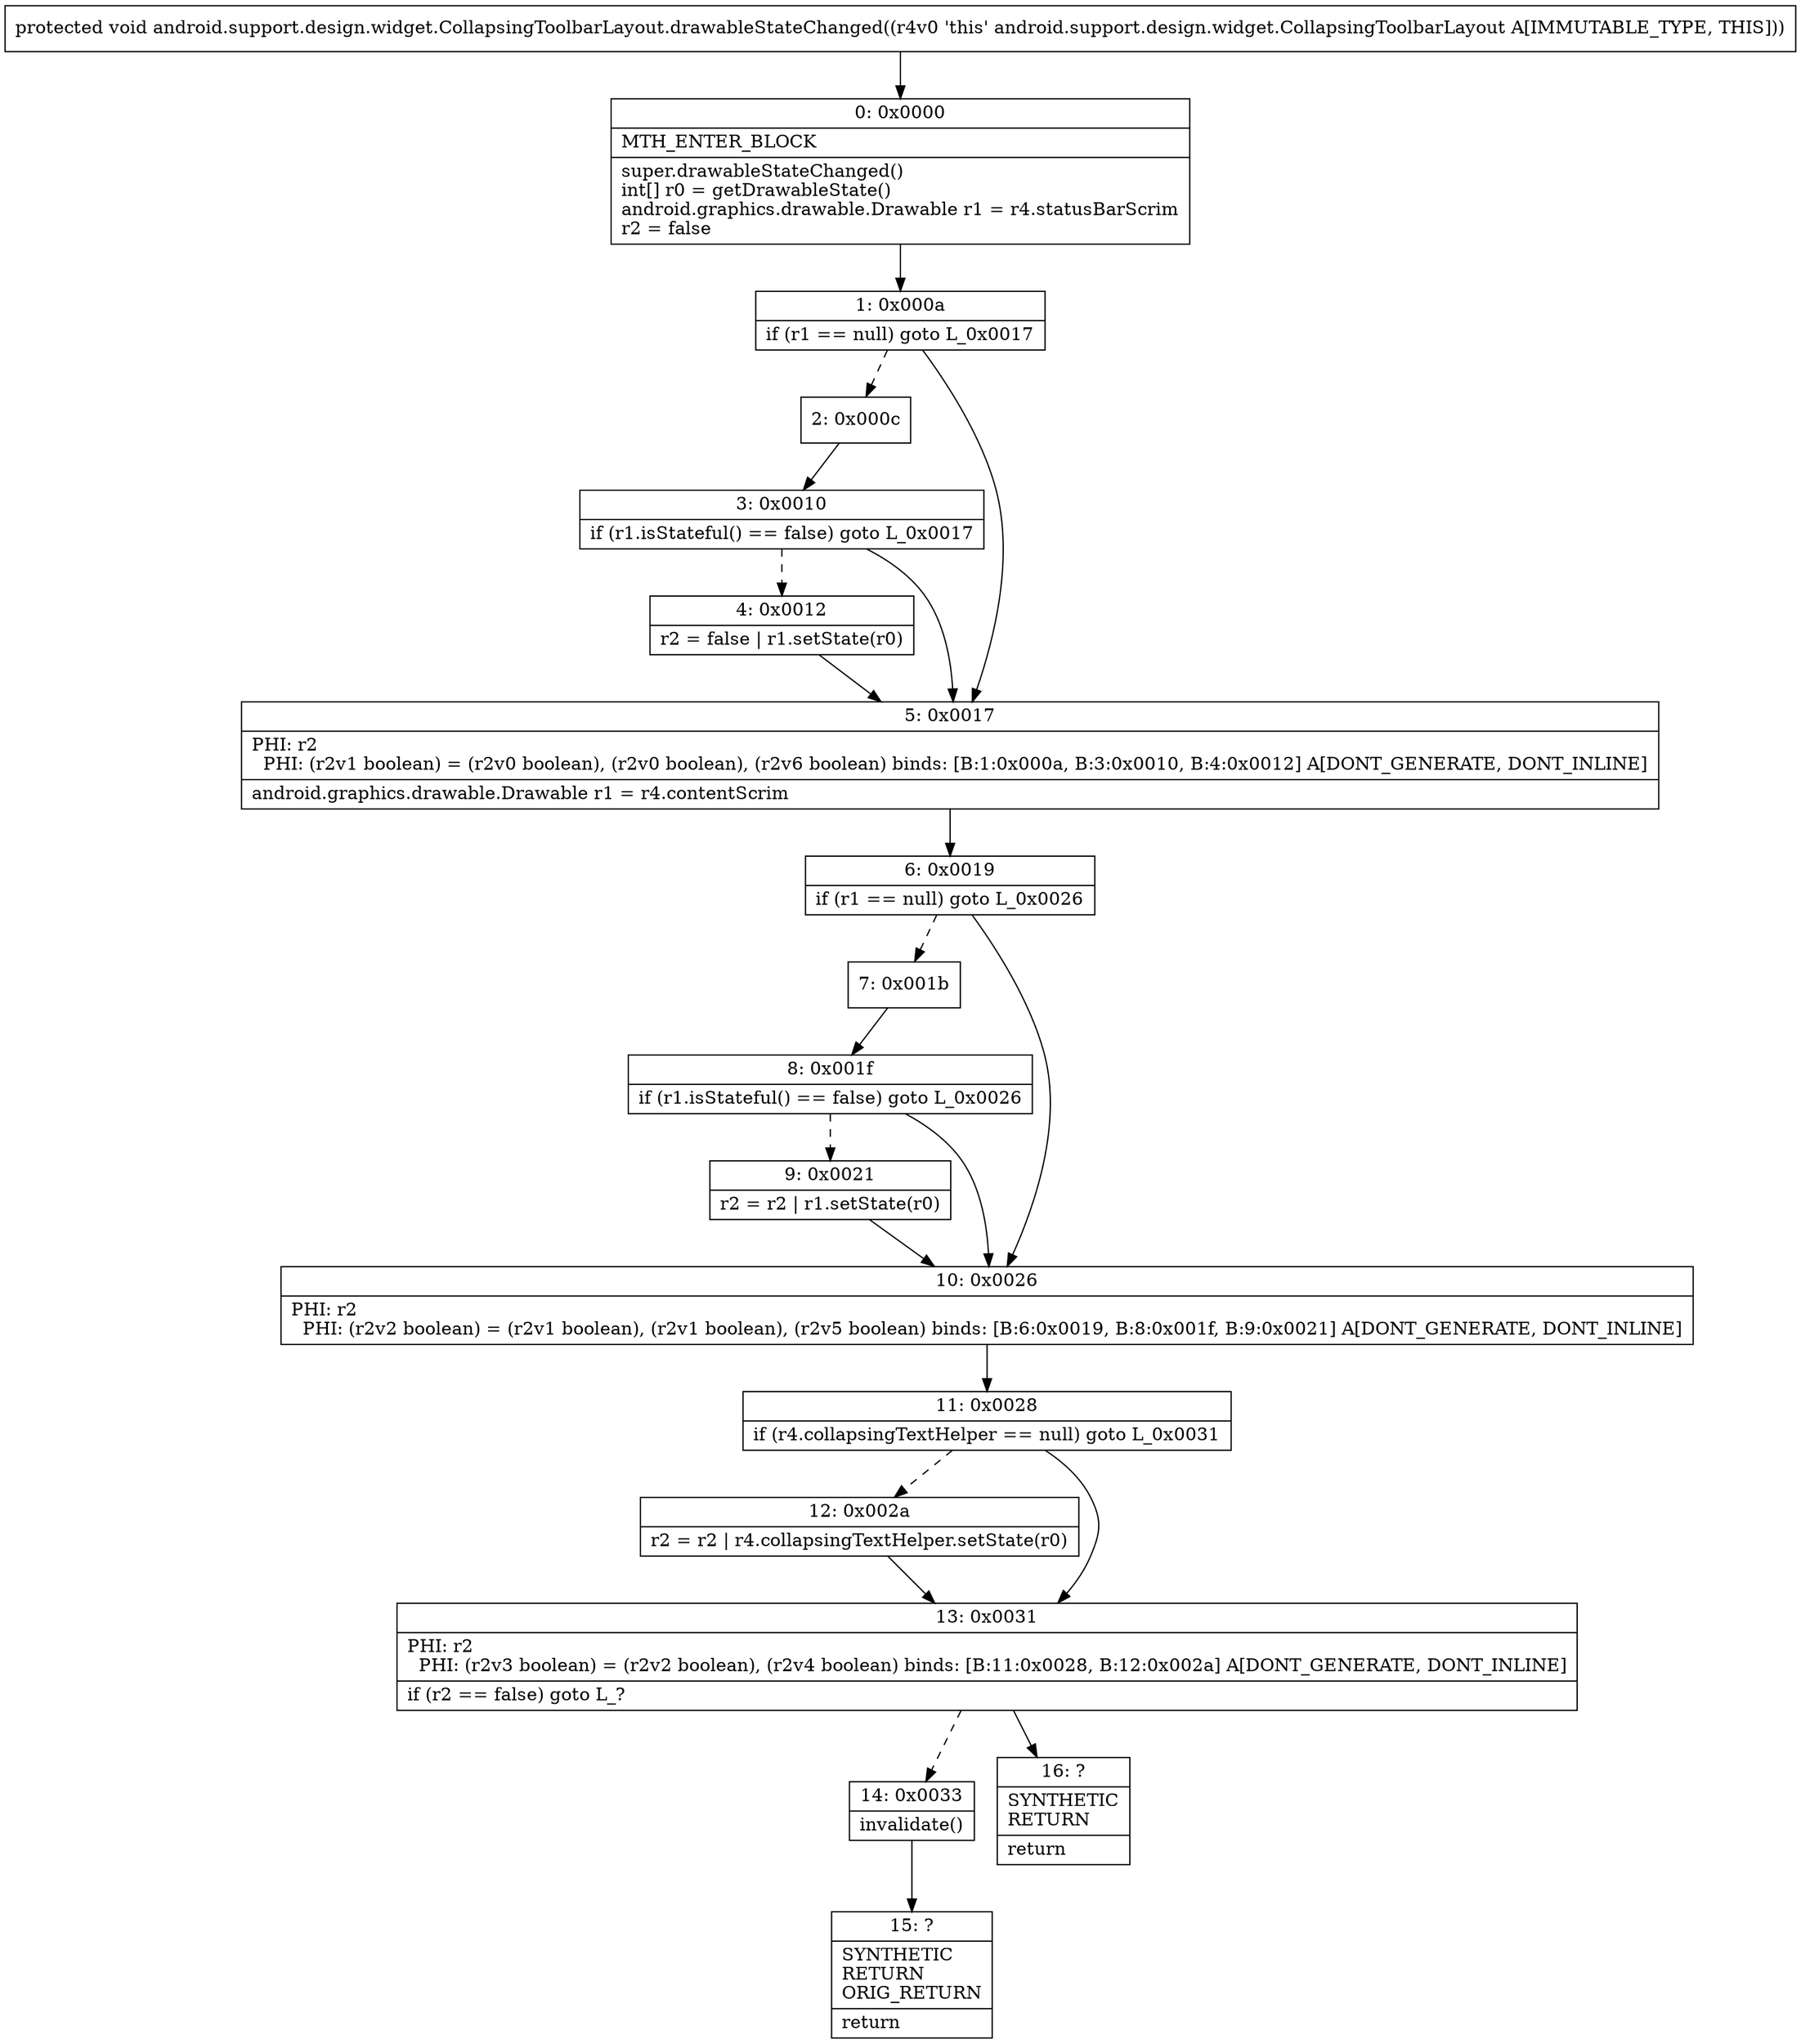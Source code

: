 digraph "CFG forandroid.support.design.widget.CollapsingToolbarLayout.drawableStateChanged()V" {
Node_0 [shape=record,label="{0\:\ 0x0000|MTH_ENTER_BLOCK\l|super.drawableStateChanged()\lint[] r0 = getDrawableState()\landroid.graphics.drawable.Drawable r1 = r4.statusBarScrim\lr2 = false\l}"];
Node_1 [shape=record,label="{1\:\ 0x000a|if (r1 == null) goto L_0x0017\l}"];
Node_2 [shape=record,label="{2\:\ 0x000c}"];
Node_3 [shape=record,label="{3\:\ 0x0010|if (r1.isStateful() == false) goto L_0x0017\l}"];
Node_4 [shape=record,label="{4\:\ 0x0012|r2 = false \| r1.setState(r0)\l}"];
Node_5 [shape=record,label="{5\:\ 0x0017|PHI: r2 \l  PHI: (r2v1 boolean) = (r2v0 boolean), (r2v0 boolean), (r2v6 boolean) binds: [B:1:0x000a, B:3:0x0010, B:4:0x0012] A[DONT_GENERATE, DONT_INLINE]\l|android.graphics.drawable.Drawable r1 = r4.contentScrim\l}"];
Node_6 [shape=record,label="{6\:\ 0x0019|if (r1 == null) goto L_0x0026\l}"];
Node_7 [shape=record,label="{7\:\ 0x001b}"];
Node_8 [shape=record,label="{8\:\ 0x001f|if (r1.isStateful() == false) goto L_0x0026\l}"];
Node_9 [shape=record,label="{9\:\ 0x0021|r2 = r2 \| r1.setState(r0)\l}"];
Node_10 [shape=record,label="{10\:\ 0x0026|PHI: r2 \l  PHI: (r2v2 boolean) = (r2v1 boolean), (r2v1 boolean), (r2v5 boolean) binds: [B:6:0x0019, B:8:0x001f, B:9:0x0021] A[DONT_GENERATE, DONT_INLINE]\l}"];
Node_11 [shape=record,label="{11\:\ 0x0028|if (r4.collapsingTextHelper == null) goto L_0x0031\l}"];
Node_12 [shape=record,label="{12\:\ 0x002a|r2 = r2 \| r4.collapsingTextHelper.setState(r0)\l}"];
Node_13 [shape=record,label="{13\:\ 0x0031|PHI: r2 \l  PHI: (r2v3 boolean) = (r2v2 boolean), (r2v4 boolean) binds: [B:11:0x0028, B:12:0x002a] A[DONT_GENERATE, DONT_INLINE]\l|if (r2 == false) goto L_?\l}"];
Node_14 [shape=record,label="{14\:\ 0x0033|invalidate()\l}"];
Node_15 [shape=record,label="{15\:\ ?|SYNTHETIC\lRETURN\lORIG_RETURN\l|return\l}"];
Node_16 [shape=record,label="{16\:\ ?|SYNTHETIC\lRETURN\l|return\l}"];
MethodNode[shape=record,label="{protected void android.support.design.widget.CollapsingToolbarLayout.drawableStateChanged((r4v0 'this' android.support.design.widget.CollapsingToolbarLayout A[IMMUTABLE_TYPE, THIS])) }"];
MethodNode -> Node_0;
Node_0 -> Node_1;
Node_1 -> Node_2[style=dashed];
Node_1 -> Node_5;
Node_2 -> Node_3;
Node_3 -> Node_4[style=dashed];
Node_3 -> Node_5;
Node_4 -> Node_5;
Node_5 -> Node_6;
Node_6 -> Node_7[style=dashed];
Node_6 -> Node_10;
Node_7 -> Node_8;
Node_8 -> Node_9[style=dashed];
Node_8 -> Node_10;
Node_9 -> Node_10;
Node_10 -> Node_11;
Node_11 -> Node_12[style=dashed];
Node_11 -> Node_13;
Node_12 -> Node_13;
Node_13 -> Node_14[style=dashed];
Node_13 -> Node_16;
Node_14 -> Node_15;
}

